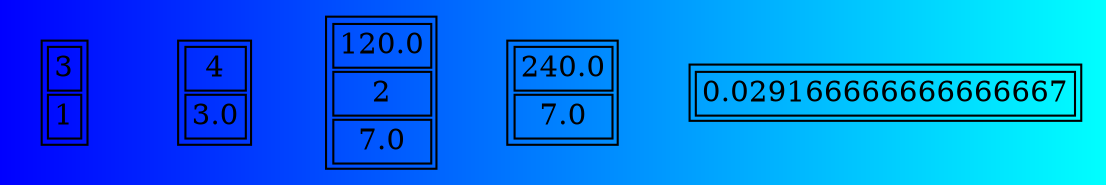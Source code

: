 digraph grafico {
	rankdir=TB size=8
	bgcolor="blue:cyan" fontcolor=white
	node [shape=plaintext]
	"p-1" [label=<<table><tr><td>1</td></tr></table>>]
	"p-1" [label=<<table><tr><td>3</td></tr><tr><td>1</td></tr></table>>]
	p0 [label=<<table><tr><td>3.0</td></tr></table>>]
	p0 [label=<<table><tr><td>4</td></tr><tr><td>3.0</td></tr></table>>]
	p1 [label=<<table><tr><td>7.0</td></tr></table>>]
	p1 [label=<<table><tr><td>2</td></tr><tr><td>7.0</td></tr></table>>]
	p1 [label=<<table><tr><td>120.0</td></tr><tr><td>2</td></tr><tr><td>7.0</td></tr></table>>]
	p2 [label=<<table><tr><td>240.0</td></tr><tr><td>7.0</td></tr></table>>]
	p3 [label=<<table><tr><td>0.029166666666666667</td></tr></table>>]
}
